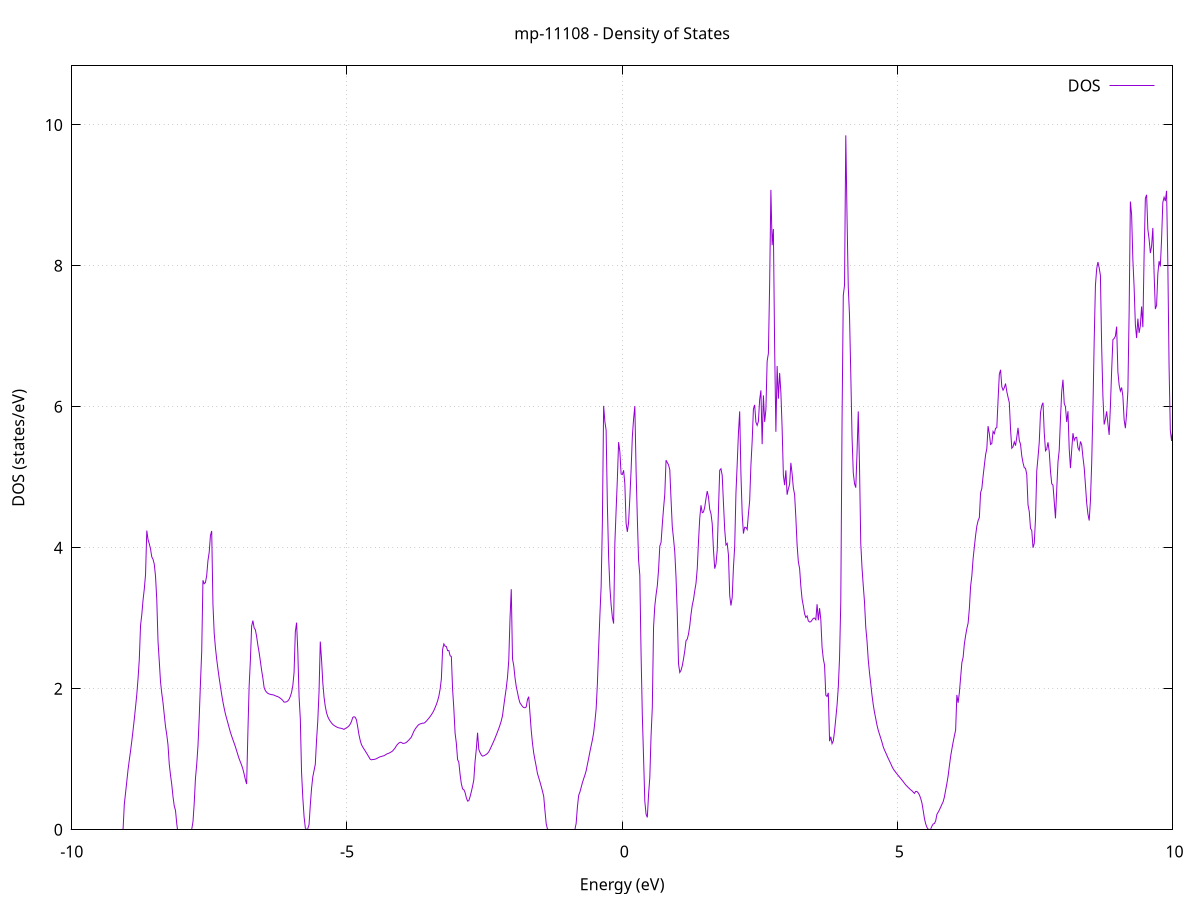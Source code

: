 set title 'mp-11108 - Density of States'
set xlabel 'Energy (eV)'
set ylabel 'DOS (states/eV)'
set grid
set xrange [-10:10]
set yrange [0:10.837]
set xzeroaxis lt -1
set terminal png size 800,600
set output 'mp-11108_dos_gnuplot.png'
plot '-' using 1:2 with lines title 'DOS'
-32.088600 0.000000
-32.065900 0.000000
-32.043300 0.000000
-32.020600 0.000000
-31.997900 0.000000
-31.975200 0.000000
-31.952500 0.000000
-31.929800 0.000000
-31.907200 0.000000
-31.884500 0.000000
-31.861800 0.000000
-31.839100 0.000000
-31.816400 0.000000
-31.793800 0.000000
-31.771100 0.000000
-31.748400 0.000000
-31.725700 0.000000
-31.703000 0.000000
-31.680400 0.000000
-31.657700 0.000000
-31.635000 0.000000
-31.612300 0.000000
-31.589600 0.000000
-31.567000 0.000000
-31.544300 0.000000
-31.521600 0.000000
-31.498900 0.000000
-31.476200 0.000000
-31.453600 0.000000
-31.430900 0.000000
-31.408200 0.000000
-31.385500 0.000000
-31.362800 0.000000
-31.340200 0.000000
-31.317500 0.000000
-31.294800 0.000000
-31.272100 0.000000
-31.249400 0.000000
-31.226800 0.000000
-31.204100 0.000000
-31.181400 0.000000
-31.158700 0.000000
-31.136000 0.000000
-31.113400 0.000000
-31.090700 0.000000
-31.068000 0.000000
-31.045300 0.000000
-31.022600 0.000000
-31.000000 0.000000
-30.977300 0.000000
-30.954600 0.000000
-30.931900 0.000000
-30.909200 0.000000
-30.886600 0.000000
-30.863900 0.000000
-30.841200 0.000000
-30.818500 0.000000
-30.795800 0.000000
-30.773200 0.000000
-30.750500 0.000000
-30.727800 0.000000
-30.705100 0.000000
-30.682400 0.000000
-30.659800 0.000000
-30.637100 0.000000
-30.614400 0.000000
-30.591700 0.000000
-30.569000 0.000000
-30.546400 0.000000
-30.523700 0.000000
-30.501000 0.000000
-30.478300 0.000000
-30.455600 0.000000
-30.433000 0.000000
-30.410300 0.000000
-30.387600 0.000000
-30.364900 0.000000
-30.342200 0.000000
-30.319600 0.000000
-30.296900 0.000000
-30.274200 0.000000
-30.251500 0.000000
-30.228800 0.000000
-30.206200 0.000000
-30.183500 0.000000
-30.160800 0.000000
-30.138100 0.000000
-30.115400 0.000000
-30.092800 0.000000
-30.070100 0.000000
-30.047400 0.000000
-30.024700 101.827000
-30.002000 0.000000
-29.979400 0.000000
-29.956700 0.000000
-29.934000 0.000000
-29.911300 0.000000
-29.888600 0.000000
-29.866000 0.000000
-29.843300 0.000000
-29.820600 0.000000
-29.797900 0.000000
-29.775200 0.000000
-29.752600 0.000000
-29.729900 0.000000
-29.707200 0.000000
-29.684500 0.000000
-29.661800 0.000000
-29.639200 0.000000
-29.616500 0.000000
-29.593800 0.000000
-29.571100 0.000000
-29.548400 0.000000
-29.525800 0.000000
-29.503100 0.000000
-29.480400 0.000000
-29.457700 0.000000
-29.435000 0.000000
-29.412400 0.000000
-29.389700 0.000000
-29.367000 0.000000
-29.344300 0.000000
-29.321600 0.000000
-29.299000 0.000000
-29.276300 0.000000
-29.253600 0.000000
-29.230900 0.000000
-29.208200 0.000000
-29.185600 0.000000
-29.162900 0.000000
-29.140200 0.000000
-29.117500 0.000000
-29.094800 0.000000
-29.072200 0.000000
-29.049500 0.000000
-29.026800 0.000000
-29.004100 0.000000
-28.981400 0.000000
-28.958800 0.000000
-28.936100 0.000000
-28.913400 0.000000
-28.890700 0.000000
-28.868000 0.000000
-28.845400 0.000000
-28.822700 0.000000
-28.800000 0.000000
-28.777300 0.000000
-28.754600 0.000000
-28.732000 0.000000
-28.709300 0.000000
-28.686600 0.000000
-28.663900 0.000000
-28.641200 0.000000
-28.618500 0.000000
-28.595900 0.000000
-28.573200 0.000000
-28.550500 0.000000
-28.527800 0.000000
-28.505100 0.000000
-28.482500 0.000000
-28.459800 0.000000
-28.437100 0.000000
-28.414400 0.000000
-28.391700 0.000000
-28.369100 0.000000
-28.346400 0.000000
-28.323700 0.000000
-28.301000 0.000000
-28.278300 0.000000
-28.255700 0.000000
-28.233000 0.000000
-28.210300 0.000000
-28.187600 0.000000
-28.164900 0.000000
-28.142300 0.000000
-28.119600 0.000000
-28.096900 0.000000
-28.074200 0.000000
-28.051500 0.000000
-28.028900 0.000000
-28.006200 0.000000
-27.983500 0.000000
-27.960800 0.000000
-27.938100 0.000000
-27.915500 0.000000
-27.892800 0.000000
-27.870100 0.000000
-27.847400 0.000000
-27.824700 0.000000
-27.802100 0.000000
-27.779400 0.000000
-27.756700 0.000000
-27.734000 0.000000
-27.711300 0.000000
-27.688700 0.000000
-27.666000 0.000000
-27.643300 0.000000
-27.620600 0.000000
-27.597900 0.000000
-27.575300 0.000000
-27.552600 0.000000
-27.529900 0.000000
-27.507200 0.000000
-27.484500 0.000000
-27.461900 0.000000
-27.439200 0.000000
-27.416500 0.000000
-27.393800 0.000000
-27.371100 0.000000
-27.348500 0.000000
-27.325800 0.000000
-27.303100 0.000000
-27.280400 0.000000
-27.257700 0.000000
-27.235100 0.000000
-27.212400 0.000000
-27.189700 0.000000
-27.167000 0.000000
-27.144300 0.000000
-27.121700 0.000000
-27.099000 0.000000
-27.076300 0.000000
-27.053600 0.000000
-27.030900 0.000000
-27.008300 0.000000
-26.985600 0.000000
-26.962900 0.000000
-26.940200 0.000000
-26.917500 0.000000
-26.894900 0.000000
-26.872200 0.000000
-26.849500 0.000000
-26.826800 0.000000
-26.804100 0.000000
-26.781500 0.000000
-26.758800 0.000000
-26.736100 0.000000
-26.713400 0.000000
-26.690700 0.000000
-26.668100 0.000000
-26.645400 0.000000
-26.622700 0.000000
-26.600000 0.000000
-26.577300 0.000000
-26.554700 0.000000
-26.532000 0.000000
-26.509300 0.000000
-26.486600 0.000000
-26.463900 0.000000
-26.441300 0.000000
-26.418600 0.000000
-26.395900 0.000000
-26.373200 0.000000
-26.350500 0.000000
-26.327900 0.000000
-26.305200 0.000000
-26.282500 0.000000
-26.259800 0.000000
-26.237100 0.000000
-26.214500 0.000000
-26.191800 0.000000
-26.169100 0.000000
-26.146400 0.000000
-26.123700 0.000000
-26.101100 0.000000
-26.078400 0.000000
-26.055700 0.000000
-26.033000 0.000000
-26.010300 0.000000
-25.987700 0.000000
-25.965000 0.000000
-25.942300 0.000000
-25.919600 0.000000
-25.896900 0.000000
-25.874300 0.000000
-25.851600 0.000000
-25.828900 0.000000
-25.806200 0.000000
-25.783500 0.000000
-25.760900 0.000000
-25.738200 0.000000
-25.715500 0.000000
-25.692800 0.000000
-25.670100 0.000000
-25.647500 0.000000
-25.624800 0.000000
-25.602100 0.000000
-25.579400 0.000000
-25.556700 0.000000
-25.534100 0.000000
-25.511400 0.000000
-25.488700 0.000000
-25.466000 0.000000
-25.443300 0.000000
-25.420600 0.000000
-25.398000 0.000000
-25.375300 0.000000
-25.352600 0.000000
-25.329900 0.000000
-25.307200 0.000000
-25.284600 0.000000
-25.261900 0.000000
-25.239200 0.000000
-25.216500 0.000000
-25.193800 0.000000
-25.171200 0.000000
-25.148500 0.000000
-25.125800 0.000000
-25.103100 0.000000
-25.080400 0.000000
-25.057800 0.000000
-25.035100 0.000000
-25.012400 0.000000
-24.989700 0.000000
-24.967000 0.000000
-24.944400 0.000000
-24.921700 0.000000
-24.899000 0.000000
-24.876300 0.000000
-24.853600 0.000000
-24.831000 0.000000
-24.808300 0.000000
-24.785600 0.000000
-24.762900 0.000000
-24.740200 0.000000
-24.717600 0.000000
-24.694900 0.000000
-24.672200 0.000000
-24.649500 0.000000
-24.626800 0.000000
-24.604200 0.000000
-24.581500 0.000000
-24.558800 0.000000
-24.536100 0.000000
-24.513400 0.000000
-24.490800 0.000000
-24.468100 0.000000
-24.445400 0.000000
-24.422700 0.000000
-24.400000 0.000000
-24.377400 0.000000
-24.354700 0.000000
-24.332000 0.000000
-24.309300 0.000000
-24.286600 0.000000
-24.264000 0.000000
-24.241300 0.000000
-24.218600 0.000000
-24.195900 0.000000
-24.173200 0.000000
-24.150600 0.000000
-24.127900 0.000000
-24.105200 0.000000
-24.082500 0.000000
-24.059800 0.000000
-24.037200 0.000000
-24.014500 0.000000
-23.991800 0.000000
-23.969100 0.000000
-23.946400 0.000000
-23.923800 0.000000
-23.901100 0.000000
-23.878400 0.000000
-23.855700 0.000000
-23.833000 0.000000
-23.810400 0.000000
-23.787700 0.000000
-23.765000 0.000000
-23.742300 0.000000
-23.719600 0.000000
-23.697000 0.000000
-23.674300 0.000000
-23.651600 0.000000
-23.628900 0.000000
-23.606200 0.000000
-23.583600 0.000000
-23.560900 0.000000
-23.538200 0.000000
-23.515500 0.000000
-23.492800 0.000000
-23.470200 0.000000
-23.447500 0.000000
-23.424800 0.000000
-23.402100 0.000000
-23.379400 0.000000
-23.356800 0.000000
-23.334100 0.000000
-23.311400 0.000000
-23.288700 0.000000
-23.266000 0.000000
-23.243400 0.000000
-23.220700 0.000000
-23.198000 0.000000
-23.175300 0.000000
-23.152600 0.000000
-23.130000 0.000000
-23.107300 0.000000
-23.084600 0.000000
-23.061900 0.000000
-23.039200 0.000000
-23.016600 0.000000
-22.993900 0.000000
-22.971200 0.000000
-22.948500 0.000000
-22.925800 0.000000
-22.903200 0.000000
-22.880500 0.000000
-22.857800 0.000000
-22.835100 0.000000
-22.812400 0.000000
-22.789800 0.000000
-22.767100 0.000000
-22.744400 0.000000
-22.721700 0.000000
-22.699000 0.000000
-22.676400 0.000000
-22.653700 0.000000
-22.631000 0.000000
-22.608300 0.000000
-22.585600 0.000000
-22.563000 0.000000
-22.540300 0.000000
-22.517600 0.000000
-22.494900 0.000000
-22.472200 0.000000
-22.449600 0.000000
-22.426900 0.000000
-22.404200 0.000000
-22.381500 0.000000
-22.358800 0.000000
-22.336200 0.000000
-22.313500 0.000000
-22.290800 0.000000
-22.268100 0.000000
-22.245400 0.000000
-22.222800 0.000000
-22.200100 0.000000
-22.177400 0.000000
-22.154700 0.000000
-22.132000 0.000000
-22.109300 0.000000
-22.086700 0.000000
-22.064000 0.000000
-22.041300 0.000000
-22.018600 0.000000
-21.995900 0.000000
-21.973300 0.000000
-21.950600 0.000000
-21.927900 0.000000
-21.905200 0.000000
-21.882500 0.000000
-21.859900 0.000000
-21.837200 0.000000
-21.814500 0.000000
-21.791800 0.000000
-21.769100 0.000000
-21.746500 0.000000
-21.723800 0.000000
-21.701100 0.000000
-21.678400 0.000000
-21.655700 0.000000
-21.633100 0.000000
-21.610400 0.000000
-21.587700 0.000000
-21.565000 0.000000
-21.542300 0.000000
-21.519700 0.000000
-21.497000 0.000000
-21.474300 0.000000
-21.451600 0.000000
-21.428900 0.000000
-21.406300 0.000000
-21.383600 0.000000
-21.360900 0.000000
-21.338200 0.000000
-21.315500 0.000000
-21.292900 0.000000
-21.270200 0.000000
-21.247500 0.000000
-21.224800 0.000000
-21.202100 0.000000
-21.179500 0.000000
-21.156800 0.000000
-21.134100 0.000000
-21.111400 0.000000
-21.088700 0.000000
-21.066100 0.000000
-21.043400 0.000000
-21.020700 0.000000
-20.998000 0.000000
-20.975300 0.000000
-20.952700 0.000000
-20.930000 0.000000
-20.907300 0.000000
-20.884600 0.000000
-20.861900 0.000000
-20.839300 0.000000
-20.816600 0.000000
-20.793900 0.000000
-20.771200 0.000000
-20.748500 0.000000
-20.725900 0.000000
-20.703200 0.000000
-20.680500 0.000000
-20.657800 0.000000
-20.635100 0.000000
-20.612500 0.000000
-20.589800 0.000000
-20.567100 0.000000
-20.544400 0.000000
-20.521700 0.000000
-20.499100 0.000000
-20.476400 0.000000
-20.453700 0.000000
-20.431000 0.000000
-20.408300 0.000000
-20.385700 0.000000
-20.363000 0.000000
-20.340300 0.000000
-20.317600 0.000000
-20.294900 0.000000
-20.272300 0.000000
-20.249600 0.000000
-20.226900 0.000000
-20.204200 0.000000
-20.181500 0.000000
-20.158900 0.000000
-20.136200 0.000000
-20.113500 0.000000
-20.090800 0.000000
-20.068100 0.000000
-20.045500 0.000000
-20.022800 0.000000
-20.000100 0.000000
-19.977400 0.000000
-19.954700 0.000000
-19.932100 0.000000
-19.909400 0.000000
-19.886700 0.000000
-19.864000 0.000000
-19.841300 0.000000
-19.818700 0.000000
-19.796000 0.000000
-19.773300 0.000000
-19.750600 0.000000
-19.727900 0.000000
-19.705300 0.000000
-19.682600 0.000000
-19.659900 0.000000
-19.637200 0.000000
-19.614500 0.000000
-19.591900 0.000000
-19.569200 0.000000
-19.546500 0.000000
-19.523800 0.000000
-19.501100 0.000000
-19.478500 0.000000
-19.455800 0.000000
-19.433100 0.000000
-19.410400 0.000000
-19.387700 0.000000
-19.365100 0.000000
-19.342400 0.000000
-19.319700 0.000000
-19.297000 0.000000
-19.274300 0.000000
-19.251700 0.000000
-19.229000 0.000000
-19.206300 0.000000
-19.183600 0.000000
-19.160900 0.000000
-19.138300 0.000000
-19.115600 0.000000
-19.092900 0.000000
-19.070200 0.000000
-19.047500 0.000000
-19.024900 0.000000
-19.002200 0.000000
-18.979500 0.000000
-18.956800 0.000000
-18.934100 0.000000
-18.911400 0.000000
-18.888800 0.000000
-18.866100 0.000000
-18.843400 0.000000
-18.820700 0.000000
-18.798000 0.000000
-18.775400 0.000000
-18.752700 0.000000
-18.730000 0.000000
-18.707300 0.000000
-18.684600 0.000000
-18.662000 0.000000
-18.639300 0.000000
-18.616600 0.000000
-18.593900 0.000000
-18.571200 0.000000
-18.548600 0.000000
-18.525900 0.000000
-18.503200 0.000000
-18.480500 0.000000
-18.457800 0.000000
-18.435200 0.000000
-18.412500 0.000000
-18.389800 0.000000
-18.367100 0.000000
-18.344400 0.000000
-18.321800 0.000000
-18.299100 0.000000
-18.276400 0.000000
-18.253700 0.000000
-18.231000 0.000000
-18.208400 0.000000
-18.185700 0.000000
-18.163000 0.000000
-18.140300 0.000000
-18.117600 0.000000
-18.095000 0.000000
-18.072300 0.000000
-18.049600 0.000000
-18.026900 0.000000
-18.004200 0.000000
-17.981600 0.000000
-17.958900 0.000000
-17.936200 0.000000
-17.913500 0.000000
-17.890800 0.000000
-17.868200 0.000000
-17.845500 0.000000
-17.822800 0.000000
-17.800100 0.000000
-17.777400 0.000000
-17.754800 0.000000
-17.732100 0.000000
-17.709400 0.000000
-17.686700 0.000000
-17.664000 0.000000
-17.641400 0.000000
-17.618700 0.000000
-17.596000 0.000000
-17.573300 0.000000
-17.550600 0.000000
-17.528000 0.000000
-17.505300 0.000000
-17.482600 0.000000
-17.459900 0.000000
-17.437200 0.000000
-17.414600 0.000000
-17.391900 0.000000
-17.369200 0.000000
-17.346500 0.000000
-17.323800 0.000000
-17.301200 0.000000
-17.278500 0.000000
-17.255800 0.000000
-17.233100 0.000000
-17.210400 0.000000
-17.187800 0.000000
-17.165100 0.000000
-17.142400 0.000000
-17.119700 0.000000
-17.097000 0.000000
-17.074400 0.000000
-17.051700 0.000000
-17.029000 0.000000
-17.006300 0.000000
-16.983600 0.000000
-16.961000 0.000000
-16.938300 0.000000
-16.915600 0.000000
-16.892900 0.000000
-16.870200 0.000000
-16.847600 0.000000
-16.824900 0.000000
-16.802200 0.000000
-16.779500 0.000000
-16.756800 0.000000
-16.734200 0.000000
-16.711500 0.000000
-16.688800 0.000000
-16.666100 0.000000
-16.643400 0.000000
-16.620800 0.000000
-16.598100 0.000000
-16.575400 0.000000
-16.552700 0.000000
-16.530000 0.000000
-16.507400 0.000000
-16.484700 0.000000
-16.462000 0.000000
-16.439300 0.000000
-16.416600 0.000000
-16.394000 0.000000
-16.371300 0.000000
-16.348600 0.000000
-16.325900 0.000000
-16.303200 0.000000
-16.280600 0.000000
-16.257900 0.000000
-16.235200 0.000000
-16.212500 0.000000
-16.189800 0.000000
-16.167200 0.000000
-16.144500 0.000000
-16.121800 0.000000
-16.099100 0.000000
-16.076400 0.000000
-16.053800 0.000000
-16.031100 0.000000
-16.008400 0.000000
-15.985700 0.000000
-15.963000 0.000000
-15.940400 0.000000
-15.917700 0.000000
-15.895000 0.000000
-15.872300 0.000000
-15.849600 0.000000
-15.827000 0.000000
-15.804300 0.000000
-15.781600 0.000000
-15.758900 0.000000
-15.736200 0.000000
-15.713600 0.000000
-15.690900 0.000000
-15.668200 0.000000
-15.645500 0.000000
-15.622800 0.000000
-15.600100 0.000000
-15.577500 0.000000
-15.554800 0.000000
-15.532100 0.000000
-15.509400 0.000000
-15.486700 0.000000
-15.464100 0.000000
-15.441400 0.000000
-15.418700 0.000000
-15.396000 0.000000
-15.373300 0.000000
-15.350700 0.000000
-15.328000 0.000000
-15.305300 0.000000
-15.282600 0.000000
-15.259900 0.000000
-15.237300 0.000000
-15.214600 0.000000
-15.191900 0.000000
-15.169200 0.000000
-15.146500 0.000000
-15.123900 0.000000
-15.101200 0.000000
-15.078500 0.000000
-15.055800 0.000000
-15.033100 0.000000
-15.010500 0.000000
-14.987800 0.000000
-14.965100 0.000000
-14.942400 0.000000
-14.919700 0.000000
-14.897100 0.000000
-14.874400 0.000000
-14.851700 0.000000
-14.829000 0.000000
-14.806300 0.000000
-14.783700 0.000000
-14.761000 0.000000
-14.738300 0.000000
-14.715600 0.000000
-14.692900 0.000000
-14.670300 0.000000
-14.647600 0.000000
-14.624900 0.000000
-14.602200 0.000000
-14.579500 0.000000
-14.556900 0.000000
-14.534200 0.000000
-14.511500 0.000000
-14.488800 0.000000
-14.466100 0.000000
-14.443500 0.000000
-14.420800 0.000000
-14.398100 0.000000
-14.375400 0.000000
-14.352700 0.000000
-14.330100 0.000000
-14.307400 0.000000
-14.284700 0.000000
-14.262000 0.000000
-14.239300 0.000000
-14.216700 0.000000
-14.194000 0.000000
-14.171300 0.000000
-14.148600 0.000000
-14.125900 0.000000
-14.103300 0.000000
-14.080600 0.000000
-14.057900 0.000000
-14.035200 0.000000
-14.012500 0.000000
-13.989900 0.000000
-13.967200 0.000000
-13.944500 0.000000
-13.921800 0.000000
-13.899100 0.000000
-13.876500 0.000000
-13.853800 0.000000
-13.831100 0.000000
-13.808400 0.000000
-13.785700 0.000000
-13.763100 0.000000
-13.740400 0.000000
-13.717700 0.000000
-13.695000 0.000000
-13.672300 0.000000
-13.649700 0.000000
-13.627000 0.000000
-13.604300 0.000000
-13.581600 0.000000
-13.558900 0.000000
-13.536300 0.000000
-13.513600 0.000000
-13.490900 0.000000
-13.468200 0.000000
-13.445500 0.000000
-13.422900 0.000000
-13.400200 0.000000
-13.377500 0.000000
-13.354800 0.000000
-13.332100 0.000000
-13.309500 0.000000
-13.286800 0.000000
-13.264100 0.000000
-13.241400 0.000000
-13.218700 0.000000
-13.196100 0.000000
-13.173400 0.000000
-13.150700 0.000000
-13.128000 0.000000
-13.105300 0.000000
-13.082700 0.000000
-13.060000 0.000000
-13.037300 0.000000
-13.014600 0.000000
-12.991900 0.000000
-12.969300 0.000000
-12.946600 0.000000
-12.923900 0.000000
-12.901200 0.000000
-12.878500 0.000000
-12.855900 0.000000
-12.833200 0.000000
-12.810500 0.000000
-12.787800 0.000000
-12.765100 0.000000
-12.742500 0.000000
-12.719800 0.000000
-12.697100 0.000000
-12.674400 0.000000
-12.651700 0.000000
-12.629100 0.000000
-12.606400 0.000000
-12.583700 0.000000
-12.561000 0.000000
-12.538300 0.000000
-12.515700 0.000000
-12.493000 0.000000
-12.470300 0.000000
-12.447600 0.000000
-12.424900 0.000000
-12.402200 0.000000
-12.379600 0.000000
-12.356900 0.000000
-12.334200 6.127000
-12.311500 18.418800
-12.288800 38.423100
-12.266200 42.932600
-12.243500 52.158200
-12.220800 38.255700
-12.198100 54.401000
-12.175400 14.215000
-12.152800 38.609200
-12.130100 53.224600
-12.107400 53.511100
-12.084700 17.333000
-12.062000 121.561800
-12.039400 0.000000
-12.016700 0.000000
-11.994000 0.000000
-11.971300 0.000000
-11.948600 0.000000
-11.926000 0.000000
-11.903300 0.000000
-11.880600 0.000000
-11.857900 0.000000
-11.835200 0.000000
-11.812600 0.000000
-11.789900 0.000000
-11.767200 0.000000
-11.744500 0.000000
-11.721800 0.000000
-11.699200 0.000000
-11.676500 0.000000
-11.653800 0.000000
-11.631100 0.000000
-11.608400 0.000000
-11.585800 0.000000
-11.563100 0.000000
-11.540400 0.000000
-11.517700 0.000000
-11.495000 0.000000
-11.472400 0.000000
-11.449700 0.000000
-11.427000 0.000000
-11.404300 0.000000
-11.381600 0.000000
-11.359000 0.000000
-11.336300 0.000000
-11.313600 0.000000
-11.290900 0.000000
-11.268200 0.000000
-11.245600 0.000000
-11.222900 0.000000
-11.200200 0.000000
-11.177500 0.000000
-11.154800 0.000000
-11.132200 0.000000
-11.109500 0.000000
-11.086800 0.000000
-11.064100 0.000000
-11.041400 0.000000
-11.018800 0.000000
-10.996100 0.000000
-10.973400 0.000000
-10.950700 0.000000
-10.928000 0.000000
-10.905400 0.000000
-10.882700 0.000000
-10.860000 0.000000
-10.837300 0.000000
-10.814600 0.000000
-10.792000 0.000000
-10.769300 0.000000
-10.746600 0.000000
-10.723900 0.000000
-10.701200 0.000000
-10.678600 0.000000
-10.655900 0.000000
-10.633200 0.000000
-10.610500 0.000000
-10.587800 0.000000
-10.565200 0.000000
-10.542500 0.000000
-10.519800 0.000000
-10.497100 0.000000
-10.474400 0.000000
-10.451800 0.000000
-10.429100 0.000000
-10.406400 0.000000
-10.383700 0.000000
-10.361000 0.000000
-10.338400 0.000000
-10.315700 0.000000
-10.293000 0.000000
-10.270300 0.000000
-10.247600 0.000000
-10.225000 0.000000
-10.202300 0.000000
-10.179600 0.000000
-10.156900 0.000000
-10.134200 0.000000
-10.111600 0.000000
-10.088900 0.000000
-10.066200 0.000000
-10.043500 0.000000
-10.020800 0.000000
-9.998200 0.000000
-9.975500 0.000000
-9.952800 0.000000
-9.930100 0.000000
-9.907400 0.000000
-9.884800 0.000000
-9.862100 0.000000
-9.839400 0.000000
-9.816700 0.000000
-9.794000 0.000000
-9.771400 0.000000
-9.748700 0.000000
-9.726000 0.000000
-9.703300 0.000000
-9.680600 0.000000
-9.658000 0.000000
-9.635300 0.000000
-9.612600 0.000000
-9.589900 0.000000
-9.567200 0.000000
-9.544600 0.000000
-9.521900 0.000000
-9.499200 0.000000
-9.476500 0.000000
-9.453800 0.000000
-9.431200 0.000000
-9.408500 0.000000
-9.385800 0.000000
-9.363100 0.000000
-9.340400 0.000000
-9.317800 0.000000
-9.295100 0.000000
-9.272400 0.000000
-9.249700 0.000000
-9.227000 0.000000
-9.204400 0.000000
-9.181700 0.000000
-9.159000 0.000000
-9.136300 0.000000
-9.113600 0.000000
-9.090900 0.000000
-9.068300 0.008300
-9.045600 0.362700
-9.022900 0.524700
-9.000200 0.689200
-8.977500 0.856100
-8.954900 0.989500
-8.932200 1.118300
-8.909500 1.259600
-8.886800 1.412000
-8.864100 1.572800
-8.841500 1.742200
-8.818800 1.920700
-8.796100 2.145200
-8.773400 2.417500
-8.750700 2.899800
-8.728100 3.052800
-8.705400 3.258100
-8.682700 3.415700
-8.660000 3.619200
-8.637300 4.244700
-8.614700 4.117900
-8.592000 4.056600
-8.569300 3.983800
-8.546600 3.870900
-8.523900 3.837200
-8.501300 3.768200
-8.478600 3.597400
-8.455900 3.265300
-8.433200 2.672800
-8.410500 2.390600
-8.387900 2.100200
-8.365200 1.936500
-8.342500 1.801900
-8.319800 1.631300
-8.297100 1.463900
-8.274500 1.349700
-8.251800 1.204200
-8.229100 0.932700
-8.206400 0.775700
-8.183700 0.643000
-8.161100 0.469500
-8.138400 0.337600
-8.115700 0.274100
-8.093000 0.088100
-8.070300 0.000000
-8.047700 0.000000
-8.025000 0.000000
-8.002300 0.000000
-7.979600 0.000000
-7.956900 0.000000
-7.934300 0.000000
-7.911600 0.000000
-7.888900 0.000000
-7.866200 0.000000
-7.843500 0.000000
-7.820900 0.005400
-7.798200 0.112200
-7.775500 0.375300
-7.752800 0.731500
-7.730100 0.927300
-7.707500 1.188600
-7.684800 1.592900
-7.662100 2.077900
-7.639400 2.527300
-7.616700 3.539500
-7.594100 3.490600
-7.571400 3.507700
-7.548700 3.607200
-7.526000 3.817900
-7.503300 3.937000
-7.480700 4.175000
-7.458000 4.239500
-7.435300 3.200300
-7.412600 2.791300
-7.389900 2.581300
-7.367300 2.421200
-7.344600 2.281000
-7.321900 2.152200
-7.299200 2.032900
-7.276500 1.917600
-7.253900 1.814000
-7.231200 1.724200
-7.208500 1.642300
-7.185800 1.577500
-7.163100 1.512300
-7.140500 1.446700
-7.117800 1.382800
-7.095100 1.329300
-7.072400 1.277100
-7.049700 1.229300
-7.027100 1.176800
-7.004400 1.120300
-6.981700 1.061500
-6.959000 1.007000
-6.936300 0.961400
-6.913700 0.915200
-6.891000 0.861400
-6.868300 0.789500
-6.845600 0.710100
-6.822900 0.649000
-6.800300 1.382300
-6.777600 2.037300
-6.754900 2.405700
-6.732200 2.888700
-6.709500 2.967400
-6.686900 2.865000
-6.664200 2.836800
-6.641500 2.741200
-6.618800 2.618200
-6.596100 2.515500
-6.573500 2.391900
-6.550800 2.261600
-6.528100 2.151900
-6.505400 2.017400
-6.482700 1.973900
-6.460100 1.951300
-6.437400 1.935800
-6.414700 1.927100
-6.392000 1.921400
-6.369300 1.916900
-6.346700 1.915200
-6.324000 1.909900
-6.301300 1.901200
-6.278600 1.894000
-6.255900 1.888100
-6.233300 1.878400
-6.210600 1.865700
-6.187900 1.852100
-6.165200 1.833500
-6.142500 1.810300
-6.119900 1.811700
-6.097200 1.816800
-6.074500 1.827000
-6.051800 1.851700
-6.029100 1.892100
-6.006500 1.949300
-5.983800 2.045200
-5.961100 2.232300
-5.938400 2.807800
-5.915700 2.938600
-5.893000 2.527100
-5.870400 1.889600
-5.847700 1.573000
-5.825000 0.811500
-5.802300 0.455600
-5.779600 0.187700
-5.757000 0.027700
-5.734300 0.000000
-5.711600 0.000000
-5.688900 0.072200
-5.666200 0.351300
-5.643600 0.586100
-5.620900 0.751400
-5.598200 0.839600
-5.575500 0.928100
-5.552800 1.270600
-5.530200 1.546700
-5.507500 1.960000
-5.484800 2.669700
-5.462100 2.415700
-5.439400 2.089700
-5.416800 1.881600
-5.394100 1.751000
-5.371400 1.660400
-5.348700 1.605500
-5.326000 1.568200
-5.303400 1.539000
-5.280700 1.515600
-5.258000 1.494200
-5.235300 1.481200
-5.212600 1.469600
-5.190000 1.459300
-5.167300 1.450400
-5.144600 1.445100
-5.121900 1.442100
-5.099200 1.438100
-5.076600 1.432100
-5.053900 1.423900
-5.031200 1.437600
-5.008500 1.446300
-4.985800 1.457900
-4.963200 1.474900
-4.940500 1.498800
-4.917800 1.536700
-4.895100 1.593400
-4.872400 1.603600
-4.849800 1.595800
-4.827100 1.558000
-4.804400 1.457500
-4.781700 1.346400
-4.759000 1.266500
-4.736400 1.207900
-4.713700 1.174100
-4.691000 1.146100
-4.668300 1.118000
-4.645600 1.089500
-4.623000 1.060200
-4.600300 1.030200
-4.577600 1.000200
-4.554900 0.992800
-4.532200 0.996600
-4.509600 0.997600
-4.486900 1.001600
-4.464200 1.008600
-4.441500 1.018800
-4.418800 1.027900
-4.396200 1.035300
-4.373500 1.040600
-4.350800 1.045700
-4.328100 1.050600
-4.305400 1.060100
-4.282800 1.072500
-4.260100 1.080900
-4.237400 1.086400
-4.214700 1.095800
-4.192000 1.105800
-4.169400 1.119800
-4.146700 1.140500
-4.124000 1.162000
-4.101300 1.193200
-4.078600 1.214500
-4.056000 1.231000
-4.033300 1.241200
-4.010600 1.239300
-3.987900 1.225600
-3.965200 1.226500
-3.942600 1.230000
-3.919900 1.240400
-3.897200 1.256600
-3.874500 1.274600
-3.851800 1.294300
-3.829200 1.316200
-3.806500 1.357400
-3.783800 1.398100
-3.761100 1.428500
-3.738400 1.453800
-3.715800 1.476300
-3.693100 1.493400
-3.670400 1.501500
-3.647700 1.506300
-3.625000 1.512600
-3.602400 1.512200
-3.579700 1.523900
-3.557000 1.541700
-3.534300 1.562700
-3.511600 1.584000
-3.489000 1.606400
-3.466300 1.631800
-3.443600 1.659500
-3.420900 1.692500
-3.398200 1.733800
-3.375600 1.776900
-3.352900 1.829900
-3.330200 1.895500
-3.307500 1.994800
-3.284800 2.140400
-3.262200 2.558700
-3.239500 2.636700
-3.216800 2.605200
-3.194100 2.599900
-3.171400 2.541100
-3.148800 2.542500
-3.126100 2.469900
-3.103400 2.456300
-3.080700 1.994400
-3.058000 1.714000
-3.035400 1.371500
-3.012700 1.227200
-2.990000 0.996000
-2.967300 0.956200
-2.944600 0.785200
-2.922000 0.654700
-2.899300 0.579500
-2.876600 0.569900
-2.853900 0.528800
-2.831200 0.455500
-2.808600 0.406800
-2.785900 0.413000
-2.763200 0.469500
-2.740500 0.539600
-2.717800 0.617300
-2.695200 0.709100
-2.672500 0.969700
-2.649800 1.143400
-2.627100 1.376600
-2.604400 1.139200
-2.581700 1.095000
-2.559100 1.060900
-2.536400 1.044800
-2.513700 1.050200
-2.491000 1.058600
-2.468300 1.069700
-2.445700 1.084700
-2.423000 1.106600
-2.400300 1.141400
-2.377600 1.180900
-2.354900 1.218200
-2.332300 1.257700
-2.309600 1.299700
-2.286900 1.344400
-2.264200 1.390300
-2.241500 1.436600
-2.218900 1.487600
-2.196200 1.544700
-2.173500 1.620800
-2.150800 1.758800
-2.128100 1.886000
-2.105500 2.011700
-2.082800 2.166500
-2.060100 2.405900
-2.037400 3.001300
-2.014700 3.412900
-1.992100 2.423800
-1.969400 2.328200
-1.946700 2.155800
-1.924000 2.032100
-1.901300 1.947500
-1.878700 1.860600
-1.856000 1.798900
-1.833300 1.773700
-1.810600 1.748900
-1.787900 1.734000
-1.765300 1.731000
-1.742600 1.743200
-1.719900 1.849000
-1.697200 1.888400
-1.674500 1.649900
-1.651900 1.409600
-1.629200 1.226200
-1.606500 1.087700
-1.583800 0.989500
-1.561100 0.897300
-1.538500 0.797400
-1.515800 0.739100
-1.493100 0.678800
-1.470400 0.614600
-1.447700 0.547200
-1.425100 0.475000
-1.402400 0.270700
-1.379700 0.084500
-1.357000 0.010000
-1.334300 0.000000
-1.311700 0.000000
-1.289000 0.000000
-1.266300 0.000000
-1.243600 0.000000
-1.220900 0.000000
-1.198300 0.000000
-1.175600 0.000000
-1.152900 0.000000
-1.130200 0.000000
-1.107500 0.000000
-1.084900 0.000000
-1.062200 0.000000
-1.039500 0.000000
-1.016800 0.000000
-0.994100 0.000000
-0.971500 0.000000
-0.948800 0.000000
-0.926100 0.000000
-0.903400 0.000000
-0.880700 0.000000
-0.858100 0.003500
-0.835400 0.092000
-0.812700 0.324600
-0.790000 0.488500
-0.767300 0.535800
-0.744700 0.601800
-0.722000 0.668100
-0.699300 0.724300
-0.676600 0.776200
-0.653900 0.837300
-0.631300 0.926400
-0.608600 1.013500
-0.585900 1.106300
-0.563200 1.191100
-0.540500 1.275300
-0.517900 1.375300
-0.495200 1.530900
-0.472500 1.716300
-0.449800 2.069800
-0.427100 2.575900
-0.404500 3.038900
-0.381800 3.450100
-0.359100 4.358800
-0.336400 6.013300
-0.313700 5.790600
-0.291100 5.668600
-0.268400 4.608600
-0.245700 3.871800
-0.223000 3.444800
-0.200300 3.189500
-0.177700 3.015300
-0.155000 2.925400
-0.132300 4.065400
-0.109600 4.530500
-0.086900 4.975900
-0.064300 5.499200
-0.041600 5.363700
-0.018900 5.047200
0.003800 5.039400
0.026500 5.100000
0.049100 4.908500
0.071800 4.349600
0.094500 4.226700
0.117200 4.362500
0.139900 4.707300
0.162500 5.103200
0.185200 5.575700
0.207900 5.827900
0.230600 6.010500
0.253300 5.092700
0.275900 4.418300
0.298600 3.829200
0.321300 3.609800
0.344000 2.488400
0.366700 1.624500
0.389300 1.019000
0.412000 0.404900
0.434700 0.220500
0.457400 0.175400
0.480100 0.503500
0.502700 0.742700
0.525400 1.334500
0.548100 1.735500
0.570800 2.878400
0.593500 3.175100
0.616200 3.333900
0.638800 3.460800
0.661500 3.687800
0.684200 4.025100
0.706900 4.074600
0.729600 4.329900
0.752200 4.558600
0.774900 4.761800
0.797600 5.242900
0.820300 5.209800
0.843000 5.176100
0.865600 5.107800
0.888300 4.688600
0.911000 4.299200
0.933700 4.129300
0.956400 3.940300
0.979000 3.581200
1.001700 3.062200
1.024400 2.355900
1.047100 2.231500
1.069800 2.261900
1.092400 2.326100
1.115100 2.424300
1.137800 2.535900
1.160500 2.682000
1.183200 2.704900
1.205800 2.776300
1.228500 2.894000
1.251200 3.056700
1.273900 3.184800
1.296600 3.266900
1.319200 3.390300
1.341900 3.496800
1.364600 3.704200
1.387300 4.091700
1.410000 4.421000
1.432600 4.603700
1.455300 4.498300
1.478000 4.507900
1.500700 4.576200
1.523400 4.698900
1.546000 4.804400
1.568700 4.721400
1.591400 4.546200
1.614100 4.484600
1.636800 4.341000
1.659400 3.969900
1.682100 3.704800
1.704800 3.767500
1.727500 3.964300
1.750200 4.540900
1.772800 5.100500
1.795500 5.121600
1.818200 5.026500
1.840900 4.635300
1.863600 4.261000
1.886200 4.040300
1.908900 4.063000
1.931600 3.900100
1.954300 3.324400
1.977000 3.180900
1.999600 3.295800
2.022300 3.723600
2.045000 4.017400
2.067700 4.773800
2.090400 5.187300
2.113000 5.626400
2.135700 5.935900
2.158400 5.046900
2.181100 4.484300
2.203800 4.202200
2.226400 4.291400
2.249100 4.290400
2.271800 4.258300
2.294500 4.481400
2.317200 4.668700
2.339800 5.173800
2.362500 5.512400
2.385200 5.968300
2.407900 6.027900
2.430600 5.781500
2.453200 5.736800
2.475900 5.794900
2.498600 6.104000
2.521300 6.233700
2.544000 5.470100
2.566600 6.162000
2.589300 5.785900
2.612000 5.960300
2.634700 6.648400
2.657400 6.759200
2.680000 7.737400
2.702700 9.077600
2.725400 8.293200
2.748100 8.522500
2.770800 6.843100
2.793400 5.646000
2.816100 6.578900
2.838800 6.114900
2.861500 6.480900
2.884200 6.205200
2.906800 5.699400
2.929500 5.029600
2.952200 4.889300
2.974900 5.098400
2.997600 4.753200
3.020200 4.837300
3.042900 4.900600
3.065600 5.205500
3.088300 5.049600
3.111000 4.848200
3.133600 4.756400
3.156300 4.428500
3.179000 4.038900
3.201700 3.800100
3.224400 3.706900
3.247000 3.456000
3.269700 3.271000
3.292400 3.175700
3.315100 3.063700
3.337800 3.012300
3.360400 3.034200
3.383100 2.961800
3.405800 2.948100
3.428500 2.951300
3.451200 2.975800
3.473800 2.999600
3.496500 3.003000
3.519200 2.980000
3.541900 3.199800
3.564600 2.973200
3.587200 3.143500
3.609900 2.982000
3.632600 2.588500
3.655300 2.423600
3.678000 2.334800
3.700600 1.909200
3.723300 1.890800
3.746000 1.942800
3.768700 1.256500
3.791400 1.319900
3.814000 1.222000
3.836700 1.260500
3.859400 1.399800
3.882100 1.581300
3.904800 1.768100
3.927500 2.023000
3.950100 2.436600
3.972800 3.232000
3.995500 5.785800
4.018200 7.580300
4.040900 7.726700
4.063500 9.851700
4.086200 8.692300
4.108900 7.698300
4.131600 7.287200
4.154300 6.474100
4.176900 5.584200
4.199600 5.063500
4.222300 4.909800
4.245000 4.853400
4.267700 5.339700
4.290300 5.934900
4.313000 5.151900
4.335700 4.062400
4.358400 3.717300
4.381100 3.463600
4.403700 3.231400
4.426400 2.875500
4.449100 2.680000
4.471800 2.411600
4.494500 2.227000
4.517100 2.071300
4.539800 1.909100
4.562500 1.775800
4.585200 1.666600
4.607900 1.578200
4.630500 1.484700
4.653200 1.412600
4.675900 1.355200
4.698600 1.300100
4.721300 1.241400
4.743900 1.177700
4.766600 1.130900
4.789300 1.092700
4.812000 1.052500
4.834700 1.013500
4.857300 0.975800
4.880000 0.938900
4.902700 0.898400
4.925400 0.864300
4.948100 0.838700
4.970700 0.815000
4.993400 0.792300
5.016100 0.770400
5.038800 0.748700
5.061500 0.727700
5.084100 0.706200
5.106800 0.683300
5.129500 0.659900
5.152200 0.637300
5.174900 0.618300
5.197500 0.600800
5.220200 0.583400
5.242900 0.567100
5.265600 0.553400
5.288300 0.534700
5.310900 0.515800
5.333600 0.544400
5.356300 0.543200
5.379000 0.524500
5.401700 0.493700
5.424300 0.445900
5.447000 0.380700
5.469700 0.275800
5.492400 0.160500
5.515100 0.084900
5.537700 0.036000
5.560400 0.008000
5.583100 0.000000
5.605800 0.000000
5.628500 0.051400
5.651100 0.082100
5.673800 0.088000
5.696500 0.124900
5.719200 0.217900
5.741900 0.248700
5.764500 0.282200
5.787200 0.320300
5.809900 0.360600
5.832600 0.397500
5.855300 0.464800
5.877900 0.562200
5.900600 0.657000
5.923300 0.765700
5.946000 0.906500
5.968700 1.041700
5.991300 1.144900
6.014000 1.243300
6.036700 1.331300
6.059400 1.414400
6.082100 1.913100
6.104700 1.800900
6.127400 1.945300
6.150100 2.157800
6.172800 2.371500
6.195500 2.446700
6.218100 2.636800
6.240800 2.753900
6.263500 2.854500
6.286200 2.931500
6.308900 3.137800
6.331500 3.453800
6.354200 3.602900
6.376900 3.844000
6.399600 4.011500
6.422300 4.175300
6.444900 4.307400
6.467600 4.385400
6.490300 4.428100
6.513000 4.781900
6.535700 4.841600
6.558300 5.013500
6.581000 5.168600
6.603700 5.319400
6.626400 5.408300
6.649100 5.726400
6.671700 5.620800
6.694400 5.465800
6.717100 5.478900
6.739800 5.650500
6.762500 5.619200
6.785100 5.695400
6.807800 5.704900
6.830500 6.093100
6.853200 6.460500
6.875900 6.525500
6.898500 6.286800
6.921200 6.236600
6.943900 6.270800
6.966600 6.330200
6.989300 6.216200
7.011900 6.135400
7.034600 6.060700
7.057300 5.679900
7.080000 5.413200
7.102700 5.434800
7.125400 5.503200
7.148000 5.449900
7.170700 5.569800
7.193400 5.703000
7.216100 5.523700
7.238800 5.468700
7.261400 5.302700
7.284100 5.205100
7.306800 5.137000
7.329500 5.128000
7.352200 5.038600
7.374800 4.609300
7.397500 4.513300
7.420200 4.275800
7.442900 4.245200
7.465600 4.000700
7.488200 4.063500
7.510900 4.409700
7.533600 5.090500
7.556300 5.282500
7.579000 5.499400
7.601600 5.917500
7.624300 6.017300
7.647000 6.058700
7.669700 5.634800
7.692400 5.376700
7.715000 5.400200
7.737700 5.496800
7.760400 5.365200
7.783100 5.086800
7.805800 4.908900
7.828400 4.888000
7.851100 4.658000
7.873800 4.417300
7.896500 4.825300
7.919200 5.217500
7.941800 5.384200
7.964500 5.834100
7.987200 6.214400
8.009900 6.384800
8.032600 6.049800
8.055200 5.999500
8.077900 5.785100
8.100600 5.937800
8.123300 5.403600
8.146000 5.130700
8.168600 5.388500
8.191300 5.626600
8.214000 5.523200
8.236700 5.562100
8.259400 5.568500
8.282000 5.419400
8.304700 5.382500
8.327400 5.508700
8.350100 5.462000
8.372800 5.286800
8.395400 5.137500
8.418100 4.893400
8.440800 4.636600
8.463500 4.477500
8.486200 4.386900
8.508800 4.664200
8.531500 5.194800
8.554200 5.962300
8.576900 6.930100
8.599600 7.720400
8.622200 7.955900
8.644900 8.054400
8.667600 7.973200
8.690300 7.864600
8.713000 6.850200
8.735600 6.150700
8.758300 5.749700
8.781000 5.825600
8.803700 5.936100
8.826400 5.762000
8.849000 5.601500
8.871700 6.004900
8.894400 6.512500
8.917100 6.952600
8.939800 6.969400
8.962400 7.002900
8.985100 7.138000
9.007800 6.496600
9.030500 6.309400
9.053200 6.223600
9.075800 6.274400
9.098500 6.149800
9.121200 5.816700
9.143900 5.696700
9.166600 5.909500
9.189200 6.221200
9.211900 7.332700
9.234600 8.912500
9.257300 8.722000
9.280000 8.085900
9.302600 7.697700
9.325300 7.167400
9.348000 6.976100
9.370700 7.251500
9.393400 7.049700
9.416000 7.150100
9.438700 7.423900
9.461400 7.129000
9.484100 8.150400
9.506800 8.957400
9.529400 9.008100
9.552100 8.520900
9.574800 8.378900
9.597500 8.180900
9.620200 8.278300
9.642800 8.537800
9.665500 7.896100
9.688200 7.387400
9.710900 7.440100
9.733600 7.888500
9.756200 8.067100
9.778900 7.991000
9.801600 8.376400
9.824300 8.900100
9.847000 8.973300
9.869600 8.918700
9.892300 9.064900
9.915000 8.045800
9.937700 6.576500
9.960400 5.667200
9.983000 5.516500
10.005700 5.695900
10.028400 5.923900
10.051100 6.160400
10.073800 7.165700
10.096400 7.770600
10.119100 8.159800
10.141800 8.041600
10.164500 7.638100
10.187200 7.541000
10.209800 7.583100
10.232500 7.496600
10.255200 7.676100
10.277900 7.987800
10.300600 8.346800
10.323300 8.560800
10.345900 9.020800
10.368600 8.162700
10.391300 6.704000
10.414000 6.254100
10.436700 6.154700
10.459300 6.757200
10.482000 7.356900
10.504700 7.189200
10.527400 7.082100
10.550100 7.123800
10.572700 7.443200
10.595400 7.659300
10.618100 7.795900
10.640800 8.025200
10.663500 7.894200
10.686100 6.906200
10.708800 6.409300
10.731500 5.795600
10.754200 5.365200
10.776900 5.251900
10.799500 5.422800
10.822200 5.616900
10.844900 5.752100
10.867600 5.645800
10.890300 4.619400
10.912900 4.660900
10.935600 4.640600
10.958300 4.241600
10.981000 3.157900
11.003700 2.229500
11.026300 1.544900
11.049000 0.866100
11.071700 0.522700
11.094400 0.274100
11.117100 0.157600
11.139700 0.096400
11.162400 0.056900
11.185100 0.026000
11.207800 0.000600
11.230500 0.000000
11.253100 0.000000
11.275800 0.000000
11.298500 0.000000
11.321200 0.000000
11.343900 0.000000
11.366500 0.000000
11.389200 0.000000
11.411900 0.000000
11.434600 0.000000
11.457300 0.000000
11.479900 0.000000
11.502600 0.000000
11.525300 0.000000
11.548000 0.000000
11.570700 0.000000
11.593300 0.000000
11.616000 0.000000
11.638700 0.000000
11.661400 0.000000
11.684100 0.000000
11.706700 0.000000
11.729400 0.000000
11.752100 0.000000
11.774800 0.000000
11.797500 0.000000
11.820100 0.000000
11.842800 0.000000
11.865500 0.000000
11.888200 0.000000
11.910900 0.000000
11.933500 0.000000
11.956200 0.000000
11.978900 0.000000
12.001600 0.000000
12.024300 0.000000
12.046900 0.000000
12.069600 0.000000
12.092300 0.000000
12.115000 0.000000
12.137700 0.000000
12.160300 0.000000
12.183000 0.000000
12.205700 0.000000
12.228400 0.000000
12.251100 0.000000
12.273700 0.000000
12.296400 0.000000
12.319100 0.000000
12.341800 0.000000
12.364500 0.000000
12.387100 0.000000
12.409800 0.000000
12.432500 0.000000
12.455200 0.000000
12.477900 0.000000
12.500500 0.000000
12.523200 0.000000
12.545900 0.000000
12.568600 0.000000
12.591300 0.000000
12.613900 0.000000
12.636600 0.000000
12.659300 0.000000
12.682000 0.000000
12.704700 0.000000
12.727300 0.000000
12.750000 0.000000
12.772700 0.000000
12.795400 0.000000
12.818100 0.000000
12.840700 0.000000
12.863400 0.000000
12.886100 0.000000
12.908800 0.000000
12.931500 0.000000
12.954100 0.000000
12.976800 0.000000
12.999500 0.000000
13.022200 0.000000
13.044900 0.000000
13.067500 0.000000
13.090200 0.000000
13.112900 0.000000
13.135600 0.000000
13.158300 0.000000
13.180900 0.000000
13.203600 0.000000
13.226300 0.000000
13.249000 0.000000
13.271700 0.000000
e
